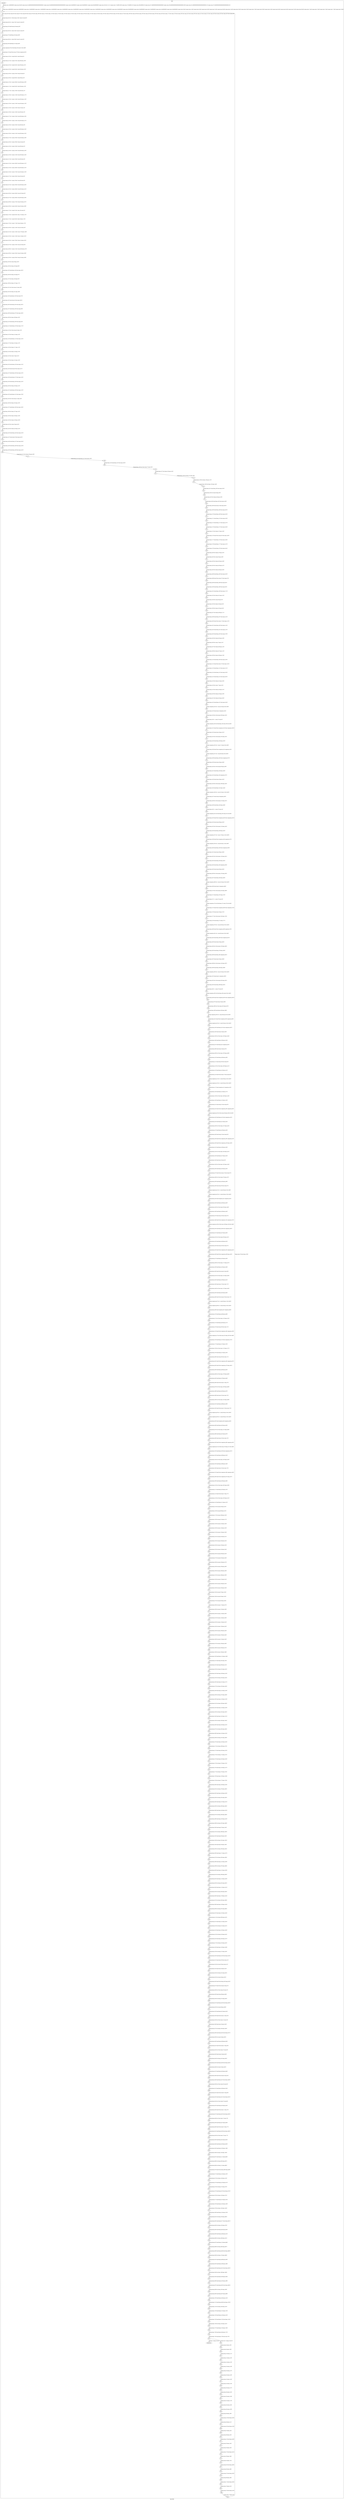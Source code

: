 digraph G {
label="Btor2XCFA";
subgraph cluster_0 {
label="main";
main_init[];
l1[];
l3[];
l4[];
l5[];
l6[];
l7[];
l8[];
l9[];
l10[];
l11[];
l12[];
l13[];
l14[];
l15[];
l16[];
l17[];
l18[];
l19[];
l20[];
l21[];
l22[];
l23[];
l24[];
l25[];
l26[];
l27[];
l28[];
l29[];
l30[];
l31[];
l32[];
l33[];
l34[];
l35[];
l36[];
l37[];
l38[];
l39[];
l40[];
l41[];
l42[];
l43[];
l44[];
l45[];
l46[];
l47[];
l48[];
l49[];
l50[];
l51[];
l52[];
l53[];
l54[];
l55[];
l56[];
l57[];
l58[];
l59[];
l60[];
l61[];
l62[];
l63[];
l64[];
l65[];
l66[];
l67[];
l68[];
l69[];
l70[];
l71[];
l72[];
l73[];
l74[];
l75[];
l76[];
l77[];
l78[];
l79[];
l80[];
l81[];
l82[];
l83[];
l84[];
l85[];
l86[];
l87[];
l88[];
l89[];
l90[];
l91[];
l92[];
l93[];
l94[];
l95[];
l96[];
l97[];
l98[];
l99[];
l100[];
l101[];
l102[];
l103[];
l104[];
l105[];
l106[];
l107[];
l108[];
l109[];
l110[];
l111[];
l112[];
l113[];
l114[];
l115[];
l116[];
l117[];
l118[];
l119[];
l120[];
l121[];
l122[];
l123[];
l124[];
l125[];
l126[];
l127[];
l128[];
l129[];
l130[];
l131[];
l132[];
l133[];
l134[];
l135[];
l136[];
l137[];
l138[];
l139[];
l140[];
l141[];
l142[];
l143[];
l144[];
l145[];
l146[];
l147[];
l148[];
l149[];
l150[];
l151[];
l152[];
l153[];
l154[];
l155[];
l156[];
l157[];
l158[];
l159[];
l160[];
l161[];
l162[];
l163[];
l164[];
l165[];
l166[];
l167[];
l168[];
l169[];
l170[];
l171[];
l172[];
l173[];
l174[];
l175[];
l176[];
l177[];
l178[];
l179[];
l180[];
l181[];
l182[];
l183[];
l184[];
l185[];
l186[];
l187[];
l188[];
l189[];
l190[];
l191[];
l192[];
l193[];
l194[];
l195[];
l196[];
l197[];
l198[];
l199[];
l200[];
l201[];
l202[];
l203[];
l204[];
l205[];
l206[];
l207[];
l208[];
l209[];
l210[];
l211[];
l212[];
l213[];
l214[];
l215[];
l216[];
l217[];
l218[];
l219[];
l220[];
l221[];
l222[];
l223[];
l224[];
l225[];
l226[];
l227[];
l228[];
l229[];
l230[];
l231[];
l232[];
l233[];
l234[];
l235[];
l236[];
l237[];
l238[];
l239[];
l240[];
l241[];
l242[];
l243[];
l244[];
l245[];
l246[];
l247[];
l248[];
l249[];
l250[];
l251[];
l252[];
l253[];
l254[];
l255[];
l256[];
l257[];
l258[];
l259[];
l260[];
l261[];
l262[];
l263[];
l264[];
l265[];
l266[];
l267[];
l268[];
l269[];
l270[];
l271[];
l272[];
l273[];
l274[];
l275[];
l276[];
l277[];
l278[];
l279[];
l280[];
l281[];
l282[];
l283[];
l284[];
l285[];
l286[];
l287[];
l288[];
l289[];
l290[];
l291[];
l292[];
l293[];
l294[];
l295[];
l296[];
l297[];
l298[];
l299[];
l300[];
l301[];
l302[];
l303[];
l304[];
l305[];
l306[];
l307[];
l308[];
l309[];
l310[];
l311[];
l312[];
l313[];
l314[];
l315[];
l316[];
l317[];
l318[];
l319[];
l320[];
l321[];
l322[];
l323[];
l324[];
l325[];
l326[];
l327[];
l328[];
l329[];
l330[];
l331[];
l332[];
l333[];
l334[];
l335[];
l336[];
l337[];
l338[];
l339[];
l340[];
l341[];
l342[];
l343[];
l344[];
l345[];
l346[];
l347[];
l348[];
l349[];
l350[];
l351[];
l352[];
l353[];
l354[];
l355[];
l356[];
l357[];
l358[];
l359[];
l360[];
l361[];
l362[];
l363[];
l364[];
l365[];
l366[];
l367[];
l368[];
l369[];
l370[];
l371[];
l372[];
l373[];
l374[];
l375[];
l376[];
l377[];
l378[];
l379[];
l380[];
l381[];
l382[];
l383[];
l384[];
l385[];
l386[];
l387[];
l388[];
l389[];
l390[];
l391[];
l392[];
l393[];
l394[];
l395[];
l396[];
l397[];
l398[];
l399[];
l400[];
l401[];
l402[];
l403[];
l404[];
l405[];
l406[];
l407[];
l408[];
l409[];
l410[];
l411[];
l412[];
l413[];
l414[];
l415[];
l416[];
l417[];
l418[];
l419[];
l420[];
l421[];
l422[];
l423[];
l424[];
l425[];
l426[];
l427[];
l428[];
l429[];
l430[];
l431[];
l432[];
l433[];
l434[];
l435[];
l436[];
l437[];
l438[];
l439[];
l440[];
l441[];
l442[];
l443[];
l444[];
l445[];
l446[];
l447[];
l448[];
l449[];
l450[];
l451[];
l452[];
l453[];
l454[];
l455[];
l456[];
l457[];
l458[];
l459[];
l460[];
l461[];
l462[];
l463[];
l464[];
l465[];
l466[];
l467[];
l468[];
l469[];
l470[];
l471[];
l472[];
l473[];
l474[];
l475[];
l476[];
l477[];
l478[];
l479[];
l480[];
l481[];
l482[];
l483[];
l484[];
l485[];
l486[];
l487[];
l488[];
l489[];
l490[];
l491[];
l492[];
l493[];
l494[];
l495[];
l496[];
l497[];
l498[];
l499[];
l500[];
l501[];
l502[];
l503[];
l504[];
l505[];
l506[];
l507[];
l508[];
l509[];
l510[];
l511[];
l512[];
l513[];
l514[];
l515[];
l516[];
l517[];
l518[];
l519[];
l520[];
l521[];
l522[];
l523[];
l524[];
l525[];
l526[];
l527[];
l528[];
l529[];
l530[];
l531[];
l532[];
l533[];
l534[];
l535[];
l536[];
l537[];
l538[];
l539[];
l540[];
l541[];
l542[];
l543[];
l544[];
l545[];
l546[];
l547[];
main_error[];
l548[];
l549[];
l550[];
l551[];
l552[];
l553[];
l554[];
l555[];
l556[];
l557[];
l558[];
l559[];
l560[];
l561[];
l562[];
l563[];
l564[];
l565[];
l566[];
l567[];
l568[];
l569[];
l570[];
l571[];
l572[];
l573[];
l574[];
l575[];
l576[];
l577[];
l578[];
l579[];
l580[];
l581[];
l582[];
l583[];
l584[];
main_init -> l1 [label="[(assign const_5 #b00000000),(assign const_38 #b0),(assign const_81 #b00000000000000000000000000000001),(assign const_82 #b00000000000000000000000000000000),(assign const_94 #b00000010),(assign const_96 #b00000001),(assign const_98 #b00000000),(assign const_165 #b11111111),(assign const_172 #b00011000),(assign const_179 #b00001110),(assign const_186 #b00000110),(assign const_327 #b000000000000000000000000),(assign const_329 #b00000000000000000000000000011000),(assign const_351 #b00000000000000000000000000001110),(assign const_373 #b00000000000000000000000000000110)] "];
l3 -> l4 [label="[(havoc input_93),(havoc input_95),(havoc input_97),(havoc input_99),(havoc input_105),(havoc input_108),(havoc input_113),(havoc input_114),(havoc input_115),(havoc input_116),(havoc input_122),(havoc input_125),(havoc input_130),(havoc input_131),(havoc input_132),(havoc input_133),(havoc input_139),(havoc input_142),(havoc input_147),(havoc input_148),(havoc input_149),(havoc input_150),(havoc input_156),(havoc input_159),(havoc input_164),(havoc input_171),(havoc input_178),(havoc input_185),(havoc input_192),(havoc input_200),(havoc input_213),(havoc input_221),(havoc input_234),(havoc input_242),(havoc input_255),(havoc input_263)] "];
l4 -> l5 [label="[(assign ternary_83 (ite (= (bvnot state_41) #b1) const_81 const_82))] "];
l5 -> l6 [label="[(assign ternary_84 (ite (= state_47 #b1) const_81 const_82))] "];
l6 -> l7 [label="[(assign binary_85 (bvadd ternary_83 ternary_84))] "];
l7 -> l8 [label="[(assign ternary_86 (ite (= state_53 #b1) const_81 const_82))] "];
l8 -> l9 [label="[(assign binary_87 (bvadd binary_85 ternary_86))] "];
l9 -> l10 [label="[(assign ternary_88 (ite (= state_59 #b1) const_81 const_82))] "];
l10 -> l11 [label="[(assign binary_89 (bvadd binary_87 ternary_88))] "];
l11 -> l12 [label="[(assign comparison_90 (ite (bvule binary_89 const_81) #b1 #b0))] "];
l12 -> l13 [label="[(assign binary_91 (bvand (bvnot state_79) (bvnot comparison_90)))] "];
l13 -> l14 [label="[(assign ternary_100 (ite (= input_99 #b1) const_98 state_6))] "];
l14 -> l15 [label="[(assign ternary_101 (ite (= input_97 #b1) const_98 ternary_100))] "];
l15 -> l16 [label="[(assign ternary_102 (ite (= input_95 #b1) const_96 ternary_101))] "];
l16 -> l17 [label="[(assign ternary_103 (ite (= input_93 #b1) const_94 ternary_102))] "];
l17 -> l18 [label="[(assign ternary_106 (ite (= input_105 #b1) state_30 state_8))] "];
l18 -> l19 [label="[(assign ternary_109 (ite (= input_99 #b1) const_98 state_10))] "];
l19 -> l20 [label="[(assign ternary_110 (ite (= input_108 #b1) const_98 ternary_109))] "];
l20 -> l21 [label="[(assign ternary_111 (ite (= input_95 #b1) const_96 ternary_110))] "];
l21 -> l22 [label="[(assign ternary_117 (ite (= input_116 #b1) const_98 state_12))] "];
l22 -> l23 [label="[(assign ternary_118 (ite (= input_115 #b1) const_98 ternary_117))] "];
l23 -> l24 [label="[(assign ternary_119 (ite (= input_114 #b1) const_96 ternary_118))] "];
l24 -> l25 [label="[(assign ternary_120 (ite (= input_113 #b1) const_94 ternary_119))] "];
l25 -> l26 [label="[(assign ternary_123 (ite (= input_122 #b1) state_32 state_14))] "];
l26 -> l27 [label="[(assign ternary_126 (ite (= input_116 #b1) const_98 state_16))] "];
l27 -> l28 [label="[(assign ternary_127 (ite (= input_125 #b1) const_98 ternary_126))] "];
l28 -> l29 [label="[(assign ternary_128 (ite (= input_114 #b1) const_96 ternary_127))] "];
l29 -> l30 [label="[(assign ternary_134 (ite (= input_133 #b1) const_98 state_18))] "];
l30 -> l31 [label="[(assign ternary_135 (ite (= input_132 #b1) const_98 ternary_134))] "];
l31 -> l32 [label="[(assign ternary_136 (ite (= input_131 #b1) const_96 ternary_135))] "];
l32 -> l33 [label="[(assign ternary_137 (ite (= input_130 #b1) const_94 ternary_136))] "];
l33 -> l34 [label="[(assign ternary_140 (ite (= input_139 #b1) state_34 state_20))] "];
l34 -> l35 [label="[(assign ternary_143 (ite (= input_133 #b1) const_98 state_22))] "];
l35 -> l36 [label="[(assign ternary_144 (ite (= input_142 #b1) const_98 ternary_143))] "];
l36 -> l37 [label="[(assign ternary_145 (ite (= input_131 #b1) const_96 ternary_144))] "];
l37 -> l38 [label="[(assign ternary_151 (ite (= input_150 #b1) const_98 state_24))] "];
l38 -> l39 [label="[(assign ternary_152 (ite (= input_149 #b1) const_98 ternary_151))] "];
l39 -> l40 [label="[(assign ternary_153 (ite (= input_148 #b1) const_96 ternary_152))] "];
l40 -> l41 [label="[(assign ternary_154 (ite (= input_147 #b1) const_94 ternary_153))] "];
l41 -> l42 [label="[(assign ternary_157 (ite (= input_156 #b1) state_36 state_26))] "];
l42 -> l43 [label="[(assign ternary_160 (ite (= input_150 #b1) const_98 state_28))] "];
l43 -> l44 [label="[(assign ternary_161 (ite (= input_159 #b1) const_98 ternary_160))] "];
l44 -> l45 [label="[(assign ternary_162 (ite (= input_148 #b1) const_96 ternary_161))] "];
l45 -> l46 [label="[(assign ternary_166 (ite (= input_149 #b1) const_165 state_30))] "];
l46 -> l47 [label="[(assign ternary_167 (ite (= input_148 #b1) const_98 ternary_166))] "];
l47 -> l48 [label="[(assign ternary_168 (ite (= input_147 #b1) state_26 ternary_167))] "];
l48 -> l49 [label="[(assign ternary_169 (ite (= input_164 #b1) state_26 ternary_168))] "];
l49 -> l50 [label="[(assign ternary_173 (ite (= input_97 #b1) const_165 state_32))] "];
l50 -> l51 [label="[(assign ternary_174 (ite (= input_95 #b1) const_172 ternary_173))] "];
l51 -> l52 [label="[(assign ternary_175 (ite (= input_93 #b1) state_8 ternary_174))] "];
l52 -> l53 [label="[(assign ternary_176 (ite (= input_171 #b1) state_8 ternary_175))] "];
l53 -> l54 [label="[(assign ternary_180 (ite (= input_115 #b1) const_165 state_34))] "];
l54 -> l55 [label="[(assign ternary_181 (ite (= input_114 #b1) const_179 ternary_180))] "];
l55 -> l56 [label="[(assign ternary_182 (ite (= input_113 #b1) state_14 ternary_181))] "];
l56 -> l57 [label="[(assign ternary_183 (ite (= input_178 #b1) state_14 ternary_182))] "];
l57 -> l58 [label="[(assign ternary_187 (ite (= input_132 #b1) const_165 state_36))] "];
l58 -> l59 [label="[(assign ternary_188 (ite (= input_131 #b1) const_186 ternary_187))] "];
l59 -> l60 [label="[(assign ternary_189 (ite (= input_130 #b1) state_20 ternary_188))] "];
l60 -> l61 [label="[(assign ternary_190 (ite (= input_185 #b1) state_20 ternary_189))] "];
l61 -> l62 [label="[(assign binary_193 (bvor state_39 input_192))] "];
l62 -> l63 [label="[(assign binary_194 (bvor binary_193 input_99))] "];
l63 -> l64 [label="[(assign binary_195 (bvand binary_194 (bvnot input_105)))] "];
l64 -> l65 [label="[(assign binary_196 (bvor binary_195 input_97))] "];
l65 -> l66 [label="[(assign binary_197 (bvor binary_196 input_93))] "];
l66 -> l67 [label="[(assign binary_198 (bvor binary_197 input_171))] "];
l67 -> l68 [label="[(assign binary_201 (bvor (bvnot state_41) input_200))] "];
l68 -> l69 [label="[(assign binary_202 (bvor binary_201 input_108))] "];
l69 -> l70 [label="[(assign binary_203 (bvand binary_202 (bvnot input_97)))] "];
l70 -> l71 [label="[(assign binary_205 (bvand state_43 (bvnot input_200)))] "];
l71 -> l72 [label="[(assign binary_206 (bvand binary_205 (bvnot input_192)))] "];
l72 -> l73 [label="[(assign binary_207 (bvand binary_206 (bvnot input_99)))] "];
l73 -> l74 [label="[(assign binary_208 (bvand binary_207 (bvnot input_108)))] "];
l74 -> l75 [label="[(assign binary_209 (bvor binary_208 input_105))] "];
l75 -> l76 [label="[(assign binary_210 (bvand binary_209 (bvnot input_93)))] "];
l76 -> l77 [label="[(assign binary_211 (bvand binary_210 (bvnot input_171)))] "];
l77 -> l78 [label="[(assign binary_214 (bvor (bvnot state_45) input_213))] "];
l78 -> l79 [label="[(assign binary_215 (bvor binary_214 input_116))] "];
l79 -> l80 [label="[(assign binary_216 (bvand binary_215 (bvnot input_122)))] "];
l80 -> l81 [label="[(assign binary_217 (bvor binary_216 input_115))] "];
l81 -> l82 [label="[(assign binary_218 (bvor binary_217 input_113))] "];
l82 -> l83 [label="[(assign binary_219 (bvor binary_218 input_178))] "];
l83 -> l84 [label="[(assign binary_222 (bvor state_47 input_221))] "];
l84 -> l85 [label="[(assign binary_223 (bvor binary_222 input_125))] "];
l85 -> l86 [label="[(assign binary_224 (bvand binary_223 (bvnot input_115)))] "];
l86 -> l87 [label="[(assign binary_226 (bvand state_49 (bvnot input_221)))] "];
l87 -> l88 [label="[(assign binary_227 (bvand binary_226 (bvnot input_213)))] "];
l88 -> l89 [label="[(assign binary_228 (bvand binary_227 (bvnot input_116)))] "];
l89 -> l90 [label="[(assign binary_229 (bvand binary_228 (bvnot input_125)))] "];
l90 -> l91 [label="[(assign binary_230 (bvor binary_229 input_122))] "];
l91 -> l92 [label="[(assign binary_231 (bvand binary_230 (bvnot input_113)))] "];
l92 -> l93 [label="[(assign binary_232 (bvand binary_231 (bvnot input_178)))] "];
l93 -> l94 [label="[(assign binary_235 (bvor (bvnot state_51) input_234))] "];
l94 -> l95 [label="[(assign binary_236 (bvor binary_235 input_133))] "];
l95 -> l96 [label="[(assign binary_237 (bvand binary_236 (bvnot input_139)))] "];
l96 -> l97 [label="[(assign binary_238 (bvor binary_237 input_132))] "];
l97 -> l98 [label="[(assign binary_239 (bvor binary_238 input_130))] "];
l98 -> l99 [label="[(assign binary_240 (bvor binary_239 input_185))] "];
l99 -> l100 [label="[(assign binary_243 (bvor state_53 input_242))] "];
l100 -> l101 [label="[(assign binary_244 (bvor binary_243 input_142))] "];
l101 -> l102 [label="[(assign binary_245 (bvand binary_244 (bvnot input_132)))] "];
l102 -> l103 [label="[(assign binary_247 (bvand state_55 (bvnot input_242)))] "];
l103 -> l104 [label="[(assign binary_248 (bvand binary_247 (bvnot input_234)))] "];
l104 -> l105 [label="[(assign binary_249 (bvand binary_248 (bvnot input_133)))] "];
l105 -> l106 [label="[(assign binary_250 (bvand binary_249 (bvnot input_142)))] "];
l106 -> l107 [label="[(assign binary_251 (bvor binary_250 input_139))] "];
l107 -> l108 [label="[(assign binary_252 (bvand binary_251 (bvnot input_130)))] "];
l108 -> l109 [label="[(assign binary_253 (bvand binary_252 (bvnot input_185)))] "];
l109 -> l110 [label="[(assign binary_256 (bvor (bvnot state_57) input_255))] "];
l110 -> l111 [label="[(assign binary_257 (bvor binary_256 input_150))] "];
l111 -> l112 [label="[(assign binary_258 (bvor binary_257 input_149))] "];
l112 -> l113 [label="[(assign binary_259 (bvor binary_258 input_147))] "];
l113 -> l114 [label="[(assign binary_260 (bvor binary_259 input_164))] "];
l114 -> l115 [label="[(assign binary_261 (bvand binary_260 (bvnot input_156)))] "];
l115 -> l116 [label="[(assign binary_264 (bvor state_59 input_263))] "];
l116 -> l117 [label="[(assign binary_265 (bvor binary_264 input_159))] "];
l117 -> l118 [label="[(assign binary_266 (bvand binary_265 (bvnot input_149)))] "];
l118 -> l119 [label="[(assign binary_268 (bvand state_61 (bvnot input_263)))] "];
l119 -> l120 [label="[(assign binary_269 (bvand binary_268 (bvnot input_255)))] "];
l120 -> l121 [label="[(assign binary_270 (bvand binary_269 (bvnot input_150)))] "];
l121 -> l122 [label="[(assign binary_271 (bvand binary_270 (bvnot input_159)))] "];
l122 -> l123 [label="[(assign binary_272 (bvand binary_271 (bvnot input_147)))] "];
l123 -> l124 [label="[(assign binary_273 (bvand binary_272 (bvnot input_164)))] "];
l124 -> l125 [label="[(assign binary_274 (bvor binary_273 input_156))] "];
l125 -> l126 [label="[(assign binary_276 (bvand (bvnot state_63) (bvnot input_149)))] "];
l126 -> l127 [label="[(assign binary_277 (bvand binary_276 (bvnot input_148)))] "];
l127 -> l128 [label="[(assign binary_278 (bvand binary_277 (bvnot input_147)))] "];
l128 -> l129 [label="[(assign binary_279 (bvand binary_278 (bvnot input_164)))] "];
l129 -> l130 [label="[(assign binary_280 (bvor binary_279 input_105))] "];
l130 -> l131 [label="[(assign binary_282 (bvor state_65 input_149))] "];
l131 -> l132 [label="[(assign binary_283 (bvor binary_282 input_148))] "];
l132 -> l133 [label="[(assign binary_284 (bvor binary_283 input_147))] "];
l133 -> l134 [label="[(assign binary_285 (bvor binary_284 input_164))] "];
l134 -> l135 [label="[(assign binary_286 (bvand binary_285 (bvnot input_105)))] "];
l135 -> l136 [label="[(assign binary_288 (bvand (bvnot state_67) (bvnot input_97)))] "];
l136 -> l137 [label="[(assign binary_289 (bvand binary_288 (bvnot input_95)))] "];
l137 -> l138 [label="[(assign binary_290 (bvand binary_289 (bvnot input_93)))] "];
l138 -> l139 [label="[(assign binary_291 (bvand binary_290 (bvnot input_171)))] "];
l139 -> l140 [label="[(assign binary_292 (bvor binary_291 input_122))] "];
l140 -> l141 [label="[(assign binary_294 (bvor state_69 input_97))] "];
l141 -> l142 [label="[(assign binary_295 (bvor binary_294 input_95))] "];
l142 -> l143 [label="[(assign binary_296 (bvor binary_295 input_93))] "];
l143 -> l144 [label="[(assign binary_297 (bvor binary_296 input_171))] "];
l144 -> l145 [label="[(assign binary_298 (bvand binary_297 (bvnot input_122)))] "];
l145 -> l146 [label="[(assign binary_300 (bvand (bvnot state_71) (bvnot input_115)))] "];
l146 -> l147 [label="[(assign binary_301 (bvand binary_300 (bvnot input_114)))] "];
l147 -> l148 [label="[(assign binary_302 (bvand binary_301 (bvnot input_113)))] "];
l148 -> l149 [label="[(assign binary_303 (bvand binary_302 (bvnot input_178)))] "];
l149 -> l150 [label="[(assign binary_304 (bvor binary_303 input_139))] "];
l150 -> l151 [label="[(assign binary_306 (bvor state_73 input_115))] "];
l151 -> l152 [label="[(assign binary_307 (bvor binary_306 input_114))] "];
l152 -> l153 [label="[(assign binary_308 (bvor binary_307 input_113))] "];
l153 -> l154 [label="[(assign binary_309 (bvor binary_308 input_178))] "];
l154 -> l155 [label="[(assign binary_310 (bvand binary_309 (bvnot input_139)))] "];
l155 -> l156 [label="[(assign binary_312 (bvand (bvnot state_75) (bvnot input_132)))] "];
l156 -> l157 [label="[(assign binary_313 (bvand binary_312 (bvnot input_131)))] "];
l157 -> l158 [label="[(assign binary_314 (bvand binary_313 (bvnot input_130)))] "];
l158 -> l159 [label="[(assign binary_315 (bvand binary_314 (bvnot input_185)))] "];
l159 -> l160 [label="[(assign binary_316 (bvor binary_315 input_156))] "];
l160 -> l161 [label="[(assign binary_318 (bvor state_77 input_132))] "];
l161 -> l162 [label="[(assign binary_319 (bvor binary_318 input_131))] "];
l162 -> l163 [label="[(assign binary_320 (bvor binary_319 input_130))] "];
l163 -> l164 [label="[(assign binary_321 (bvor binary_320 input_185))] "];
l164 -> l165 [label="[(assign binary_322 (bvand binary_321 (bvnot input_156)))] "];
l165 -> l166 [label="[(assign comparison_324 (ite (= const_165 state_8) #b1 #b0))] "];
l166 -> l167 [label="[(assign binary_325 (bvand state_43 comparison_324))] "];
l167 -> l168 [label="[(assign binary_326 (bvor (bvnot input_200) binary_325))] "];
l168 -> l169 [label="[(assign binary_328 (++ const_327 state_8))] "];
l169 -> l170 [label="[(assign comparison_330 (ite (bvule binary_328 const_329) #b1 #b0))] "];
l170 -> l171 [label="[(assign binary_331 (bvand (bvnot comparison_324) (bvnot comparison_330)))] "];
l171 -> l172 [label="[(assign binary_332 (bvand state_43 binary_331))] "];
l172 -> l173 [label="[(assign binary_333 (bvor (bvnot input_192) binary_332))] "];
l173 -> l174 [label="[(assign binary_334 (bvand binary_326 binary_333))] "];
l174 -> l175 [label="[(assign comparison_335 (ite (= const_172 state_8) #b1 #b0))] "];
l175 -> l176 [label="[(assign binary_336 (bvand (bvnot comparison_324) comparison_335))] "];
l176 -> l177 [label="[(assign comparison_337 (ite (= const_96 state_6) #b1 #b0))] "];
l177 -> l178 [label="[(assign binary_338 (bvand binary_336 (bvnot comparison_337)))] "];
l178 -> l179 [label="[(assign binary_339 (bvand state_43 binary_338))] "];
l179 -> l180 [label="[(assign binary_340 (bvor (bvnot input_99) binary_339))] "];
l180 -> l181 [label="[(assign binary_341 (bvand binary_334 binary_340))] "];
l181 -> l182 [label="[(assign binary_342 (bvand binary_336 comparison_337))] "];
l182 -> l183 [label="[(assign binary_343 (bvand state_43 binary_342))] "];
l183 -> l184 [label="[(assign binary_344 (bvor (bvnot input_108) binary_343))] "];
l184 -> l185 [label="[(assign binary_345 (bvand binary_341 binary_344))] "];
l185 -> l186 [label="[(assign comparison_346 (ite (= const_165 state_14) #b1 #b0))] "];
l186 -> l187 [label="[(assign binary_347 (bvand state_49 comparison_346))] "];
l187 -> l188 [label="[(assign binary_348 (bvor (bvnot input_221) binary_347))] "];
l188 -> l189 [label="[(assign binary_349 (bvand binary_345 binary_348))] "];
l189 -> l190 [label="[(assign binary_350 (++ const_327 state_14))] "];
l190 -> l191 [label="[(assign comparison_352 (ite (bvule binary_350 const_351) #b1 #b0))] "];
l191 -> l192 [label="[(assign binary_353 (bvand (bvnot comparison_346) (bvnot comparison_352)))] "];
l192 -> l193 [label="[(assign binary_354 (bvand state_49 binary_353))] "];
l193 -> l194 [label="[(assign binary_355 (bvor (bvnot input_213) binary_354))] "];
l194 -> l195 [label="[(assign binary_356 (bvand binary_349 binary_355))] "];
l195 -> l196 [label="[(assign comparison_357 (ite (= const_179 state_14) #b1 #b0))] "];
l196 -> l197 [label="[(assign binary_358 (bvand (bvnot comparison_346) comparison_357))] "];
l197 -> l198 [label="[(assign comparison_359 (ite (= const_96 state_12) #b1 #b0))] "];
l198 -> l199 [label="[(assign binary_360 (bvand binary_358 (bvnot comparison_359)))] "];
l199 -> l200 [label="[(assign binary_361 (bvand state_49 binary_360))] "];
l200 -> l201 [label="[(assign binary_362 (bvor (bvnot input_116) binary_361))] "];
l201 -> l202 [label="[(assign binary_363 (bvand binary_356 binary_362))] "];
l202 -> l203 [label="[(assign binary_364 (bvand binary_358 comparison_359))] "];
l203 -> l204 [label="[(assign binary_365 (bvand state_49 binary_364))] "];
l204 -> l205 [label="[(assign binary_366 (bvor (bvnot input_125) binary_365))] "];
l205 -> l206 [label="[(assign binary_367 (bvand binary_363 binary_366))] "];
l206 -> l207 [label="[(assign comparison_368 (ite (= const_165 state_20) #b1 #b0))] "];
l207 -> l208 [label="[(assign binary_369 (bvand state_55 comparison_368))] "];
l208 -> l209 [label="[(assign binary_370 (bvor (bvnot input_242) binary_369))] "];
l209 -> l210 [label="[(assign binary_371 (bvand binary_367 binary_370))] "];
l210 -> l211 [label="[(assign binary_372 (++ const_327 state_20))] "];
l211 -> l212 [label="[(assign comparison_374 (ite (bvule binary_372 const_373) #b1 #b0))] "];
l212 -> l213 [label="[(assign binary_375 (bvand (bvnot comparison_368) (bvnot comparison_374)))] "];
l213 -> l214 [label="[(assign binary_376 (bvand state_55 binary_375))] "];
l214 -> l215 [label="[(assign binary_377 (bvor (bvnot input_234) binary_376))] "];
l215 -> l216 [label="[(assign binary_378 (bvand binary_371 binary_377))] "];
l216 -> l217 [label="[(assign comparison_379 (ite (= const_186 state_20) #b1 #b0))] "];
l217 -> l218 [label="[(assign binary_380 (bvand (bvnot comparison_368) comparison_379))] "];
l218 -> l219 [label="[(assign comparison_381 (ite (= const_96 state_18) #b1 #b0))] "];
l219 -> l220 [label="[(assign binary_382 (bvand binary_380 (bvnot comparison_381)))] "];
l220 -> l221 [label="[(assign binary_383 (bvand state_55 binary_382))] "];
l221 -> l222 [label="[(assign binary_384 (bvor (bvnot input_133) binary_383))] "];
l222 -> l223 [label="[(assign binary_385 (bvand binary_378 binary_384))] "];
l223 -> l224 [label="[(assign binary_386 (bvand binary_380 comparison_381))] "];
l224 -> l225 [label="[(assign binary_387 (bvand state_55 binary_386))] "];
l225 -> l226 [label="[(assign binary_388 (bvor (bvnot input_142) binary_387))] "];
l226 -> l227 [label="[(assign binary_389 (bvand binary_385 binary_388))] "];
l227 -> l228 [label="[(assign comparison_390 (ite (= const_165 state_26) #b1 #b0))] "];
l228 -> l229 [label="[(assign binary_391 (bvand state_61 comparison_390))] "];
l229 -> l230 [label="[(assign binary_392 (bvor (bvnot input_263) binary_391))] "];
l230 -> l231 [label="[(assign binary_393 (bvand binary_389 binary_392))] "];
l231 -> l232 [label="[(assign binary_394 (++ const_327 state_26))] "];
l232 -> l233 [label="[(assign comparison_395 (ite (bvule binary_394 const_82) #b1 #b0))] "];
l233 -> l234 [label="[(assign binary_396 (bvand (bvnot comparison_390) (bvnot comparison_395)))] "];
l234 -> l235 [label="[(assign binary_397 (bvand state_61 binary_396))] "];
l235 -> l236 [label="[(assign binary_398 (bvor (bvnot input_255) binary_397))] "];
l236 -> l237 [label="[(assign binary_399 (bvand binary_393 binary_398))] "];
l237 -> l238 [label="[(assign comparison_400 (ite (= const_98 state_26) #b1 #b0))] "];
l238 -> l239 [label="[(assign binary_401 (bvand (bvnot comparison_390) comparison_400))] "];
l239 -> l240 [label="[(assign comparison_402 (ite (= const_96 state_24) #b1 #b0))] "];
l240 -> l241 [label="[(assign binary_403 (bvand binary_401 (bvnot comparison_402)))] "];
l241 -> l242 [label="[(assign binary_404 (bvand state_61 binary_403))] "];
l242 -> l243 [label="[(assign binary_405 (bvor (bvnot input_150) binary_404))] "];
l243 -> l244 [label="[(assign binary_406 (bvand binary_399 binary_405))] "];
l244 -> l245 [label="[(assign binary_407 (bvand binary_401 comparison_402))] "];
l245 -> l246 [label="[(assign binary_408 (bvand state_61 binary_407))] "];
l246 -> l247 [label="[(assign binary_409 (bvor (bvnot input_159) binary_408))] "];
l247 -> l248 [label="[(assign binary_410 (bvand binary_406 binary_409))] "];
l248 -> l249 [label="[(assign binary_411 (bvand state_59 (bvnot state_63)))] "];
l249 -> l250 [label="[(assign binary_412 (bvor (bvnot input_149) binary_411))] "];
l250 -> l251 [label="[(assign binary_413 (bvand binary_410 binary_412))] "];
l251 -> l252 [label="[(assign binary_414 (bvand (bvnot state_57) (bvnot state_63)))] "];
l252 -> l253 [label="[(assign comparison_415 (ite (= const_98 state_24) #b1 #b0))] "];
l253 -> l254 [label="[(assign comparison_416 (ite (= const_98 state_28) #b1 #b0))] "];
l254 -> l255 [label="[(assign binary_417 (bvand comparison_415 comparison_416))] "];
l255 -> l256 [label="[(assign binary_418 (bvand binary_414 binary_417))] "];
l256 -> l257 [label="[(assign binary_419 (bvor (bvnot input_148) binary_418))] "];
l257 -> l258 [label="[(assign binary_420 (bvand binary_413 binary_419))] "];
l258 -> l259 [label="[(assign binary_421 (bvand state_61 (bvnot state_63)))] "];
l259 -> l260 [label="[(assign binary_422 (bvand (bvnot comparison_390) comparison_402))] "];
l260 -> l261 [label="[(assign comparison_423 (ite (bvule const_82 binary_394) #b1 #b0))] "];
l261 -> l262 [label="[(assign binary_424 (bvand binary_422 (bvnot comparison_423)))] "];
l262 -> l263 [label="[(assign binary_425 (bvand binary_421 binary_424))] "];
l263 -> l264 [label="[(assign binary_426 (bvor (bvnot input_147) binary_425))] "];
l264 -> l265 [label="[(assign binary_427 (bvand binary_420 binary_426))] "];
l265 -> l266 [label="[(assign binary_428 (bvand state_61 (bvnot state_63)))] "];
l266 -> l267 [label="[(assign binary_429 (bvand (bvnot comparison_390) comparison_415))] "];
l267 -> l268 [label="[(assign binary_430 (bvand (bvnot comparison_423) binary_429))] "];
l268 -> l269 [label="[(assign binary_431 (bvand binary_428 binary_430))] "];
l269 -> l270 [label="[(assign binary_432 (bvor (bvnot input_164) binary_431))] "];
l270 -> l271 [label="[(assign binary_433 (bvand binary_427 binary_432))] "];
l271 -> l272 [label="[(assign binary_434 (bvand state_39 state_65))] "];
l272 -> l273 [label="[(assign binary_435 (bvor (bvnot input_105) binary_434))] "];
l273 -> l274 [label="[(assign binary_436 (bvand binary_433 binary_435))] "];
l274 -> l275 [label="[(assign binary_437 (bvand (bvnot state_41) (bvnot state_67)))] "];
l275 -> l276 [label="[(assign binary_438 (bvor (bvnot input_97) binary_437))] "];
l276 -> l277 [label="[(assign binary_439 (bvand binary_436 binary_438))] "];
l277 -> l278 [label="[(assign binary_440 (bvand state_39 (bvnot state_67)))] "];
l278 -> l279 [label="[(assign comparison_441 (ite (= const_98 state_6) #b1 #b0))] "];
l279 -> l280 [label="[(assign comparison_442 (ite (= const_98 state_10) #b1 #b0))] "];
l280 -> l281 [label="[(assign binary_443 (bvand comparison_441 comparison_442))] "];
l281 -> l282 [label="[(assign binary_444 (bvand binary_440 binary_443))] "];
l282 -> l283 [label="[(assign binary_445 (bvor (bvnot input_95) binary_444))] "];
l283 -> l284 [label="[(assign binary_446 (bvand binary_439 binary_445))] "];
l284 -> l285 [label="[(assign binary_447 (bvand state_43 (bvnot state_67)))] "];
l285 -> l286 [label="[(assign binary_448 (bvand (bvnot comparison_324) comparison_337))] "];
l286 -> l287 [label="[(assign comparison_449 (ite (bvule const_329 binary_328) #b1 #b0))] "];
l287 -> l288 [label="[(assign binary_450 (bvand binary_448 (bvnot comparison_449)))] "];
l288 -> l289 [label="[(assign binary_451 (bvand binary_447 binary_450))] "];
l289 -> l290 [label="[(assign binary_452 (bvor (bvnot input_93) binary_451))] "];
l290 -> l291 [label="[(assign binary_453 (bvand binary_446 binary_452))] "];
l291 -> l292 [label="[(assign binary_454 (bvand state_43 (bvnot state_67)))] "];
l292 -> l293 [label="[(assign binary_455 (bvand (bvnot comparison_324) comparison_441))] "];
l293 -> l294 [label="[(assign binary_456 (bvand (bvnot comparison_449) binary_455))] "];
l294 -> l295 [label="[(assign binary_457 (bvand binary_454 binary_456))] "];
l295 -> l296 [label="[(assign binary_458 (bvor (bvnot input_171) binary_457))] "];
l296 -> l297 [label="[(assign binary_459 (bvand binary_453 binary_458))] "];
l297 -> l298 [label="[(assign binary_460 (bvand (bvnot state_45) state_69))] "];
l298 -> l299 [label="[(assign binary_461 (bvor (bvnot input_122) binary_460))] "];
l299 -> l300 [label="[(assign binary_462 (bvand binary_459 binary_461))] "];
l300 -> l301 [label="[(assign binary_463 (bvand state_47 (bvnot state_71)))] "];
l301 -> l302 [label="[(assign binary_464 (bvor (bvnot input_115) binary_463))] "];
l302 -> l303 [label="[(assign binary_465 (bvand binary_462 binary_464))] "];
l303 -> l304 [label="[(assign binary_466 (bvand (bvnot state_45) (bvnot state_71)))] "];
l304 -> l305 [label="[(assign comparison_467 (ite (= const_98 state_12) #b1 #b0))] "];
l305 -> l306 [label="[(assign comparison_468 (ite (= const_98 state_16) #b1 #b0))] "];
l306 -> l307 [label="[(assign binary_469 (bvand comparison_467 comparison_468))] "];
l307 -> l308 [label="[(assign binary_470 (bvand binary_466 binary_469))] "];
l308 -> l309 [label="[(assign binary_471 (bvor (bvnot input_114) binary_470))] "];
l309 -> l310 [label="[(assign binary_472 (bvand binary_465 binary_471))] "];
l310 -> l311 [label="[(assign binary_473 (bvand state_49 (bvnot state_71)))] "];
l311 -> l312 [label="[(assign binary_474 (bvand (bvnot comparison_346) comparison_359))] "];
l312 -> l313 [label="[(assign comparison_475 (ite (bvule const_351 binary_350) #b1 #b0))] "];
l313 -> l314 [label="[(assign binary_476 (bvand binary_474 (bvnot comparison_475)))] "];
l314 -> l315 [label="[(assign binary_477 (bvand binary_473 binary_476))] "];
l315 -> l316 [label="[(assign binary_478 (bvor (bvnot input_113) binary_477))] "];
l316 -> l317 [label="[(assign binary_479 (bvand binary_472 binary_478))] "];
l317 -> l318 [label="[(assign binary_480 (bvand state_49 (bvnot state_71)))] "];
l318 -> l319 [label="[(assign binary_481 (bvand (bvnot comparison_346) comparison_467))] "];
l319 -> l320 [label="[(assign binary_482 (bvand (bvnot comparison_475) binary_481))] "];
l320 -> l321 [label="[(assign binary_483 (bvand binary_480 binary_482))] "];
l321 -> l322 [label="[(assign binary_484 (bvor (bvnot input_178) binary_483))] "];
l322 -> l323 [label="[(assign binary_485 (bvand binary_479 binary_484))] "];
l323 -> l324 [label="[(assign binary_486 (bvand (bvnot state_51) state_73))] "];
l324 -> l325 [label="[(assign binary_487 (bvor (bvnot input_139) binary_486))] "];
l325 -> l326 [label="[(assign binary_488 (bvand binary_485 binary_487))] "];
l326 -> l327 [label="[(assign binary_489 (bvand state_53 (bvnot state_75)))] "];
l327 -> l328 [label="[(assign binary_490 (bvor (bvnot input_132) binary_489))] "];
l328 -> l329 [label="[(assign binary_491 (bvand binary_488 binary_490))] "];
l329 -> l330 [label="[(assign binary_492 (bvand (bvnot state_51) (bvnot state_75)))] "];
l330 -> l331 [label="[(assign comparison_493 (ite (= const_98 state_18) #b1 #b0))] "];
l331 -> l332 [label="[(assign comparison_494 (ite (= const_98 state_22) #b1 #b0))] "];
l332 -> l333 [label="[(assign binary_495 (bvand comparison_493 comparison_494))] "];
l333 -> l334 [label="[(assign binary_496 (bvand binary_492 binary_495))] "];
l334 -> l335 [label="[(assign binary_497 (bvor (bvnot input_131) binary_496))] "];
l335 -> l336 [label="[(assign binary_498 (bvand binary_491 binary_497))] "];
l336 -> l337 [label="[(assign binary_499 (bvand state_55 (bvnot state_75)))] "];
l337 -> l338 [label="[(assign binary_500 (bvand (bvnot comparison_368) comparison_381))] "];
l338 -> l339 [label="[(assign comparison_501 (ite (bvule const_373 binary_372) #b1 #b0))] "];
l339 -> l340 [label="[(assign binary_502 (bvand binary_500 (bvnot comparison_501)))] "];
l340 -> l341 [label="[(assign binary_503 (bvand binary_499 binary_502))] "];
l341 -> l342 [label="[(assign binary_504 (bvor (bvnot input_130) binary_503))] "];
l342 -> l343 [label="[(assign binary_505 (bvand binary_498 binary_504))] "];
l343 -> l344 [label="[(assign binary_506 (bvand state_55 (bvnot state_75)))] "];
l344 -> l345 [label="[(assign binary_507 (bvand (bvnot comparison_368) comparison_493))] "];
l345 -> l346 [label="[(assign binary_508 (bvand (bvnot comparison_501) binary_507))] "];
l346 -> l347 [label="[(assign binary_509 (bvand binary_506 binary_508))] "];
l347 -> l348 [label="[(assign binary_510 (bvor (bvnot input_185) binary_509))] "];
l348 -> l349 [label="[(assign binary_511 (bvand binary_505 binary_510))] "];
l349 -> l350 [label="[(assign binary_512 (bvand (bvnot state_57) state_77))] "];
l350 -> l351 [label="[(assign binary_513 (bvor (bvnot input_156) binary_512))] "];
l351 -> l352 [label="[(assign binary_514 (bvand binary_511 binary_513))] "];
l352 -> l353 [label="[(assign binary_515 (bvor input_200 input_192))] "];
l353 -> l354 [label="[(assign binary_516 (bvor input_99 binary_515))] "];
l354 -> l355 [label="[(assign binary_517 (bvor input_108 binary_516))] "];
l355 -> l356 [label="[(assign binary_518 (bvor input_221 binary_517))] "];
l356 -> l357 [label="[(assign binary_519 (bvor input_213 binary_518))] "];
l357 -> l358 [label="[(assign binary_520 (bvor input_116 binary_519))] "];
l358 -> l359 [label="[(assign binary_521 (bvor input_125 binary_520))] "];
l359 -> l360 [label="[(assign binary_522 (bvor input_242 binary_521))] "];
l360 -> l361 [label="[(assign binary_523 (bvor input_234 binary_522))] "];
l361 -> l362 [label="[(assign binary_524 (bvor input_133 binary_523))] "];
l362 -> l363 [label="[(assign binary_525 (bvor input_142 binary_524))] "];
l363 -> l364 [label="[(assign binary_526 (bvor input_263 binary_525))] "];
l364 -> l365 [label="[(assign binary_527 (bvor input_255 binary_526))] "];
l365 -> l366 [label="[(assign binary_528 (bvor input_150 binary_527))] "];
l366 -> l367 [label="[(assign binary_529 (bvor input_159 binary_528))] "];
l367 -> l368 [label="[(assign binary_530 (bvor input_149 binary_529))] "];
l368 -> l369 [label="[(assign binary_531 (bvor input_148 binary_530))] "];
l369 -> l370 [label="[(assign binary_532 (bvor input_147 binary_531))] "];
l370 -> l371 [label="[(assign binary_533 (bvor input_164 binary_532))] "];
l371 -> l372 [label="[(assign binary_534 (bvor input_105 binary_533))] "];
l372 -> l373 [label="[(assign binary_535 (bvor input_97 binary_534))] "];
l373 -> l374 [label="[(assign binary_536 (bvor input_95 binary_535))] "];
l374 -> l375 [label="[(assign binary_537 (bvor input_93 binary_536))] "];
l375 -> l376 [label="[(assign binary_538 (bvor input_171 binary_537))] "];
l376 -> l377 [label="[(assign binary_539 (bvor input_122 binary_538))] "];
l377 -> l378 [label="[(assign binary_540 (bvor input_115 binary_539))] "];
l378 -> l379 [label="[(assign binary_541 (bvor input_114 binary_540))] "];
l379 -> l380 [label="[(assign binary_542 (bvor input_113 binary_541))] "];
l380 -> l381 [label="[(assign binary_543 (bvor input_178 binary_542))] "];
l381 -> l382 [label="[(assign binary_544 (bvor input_139 binary_543))] "];
l382 -> l383 [label="[(assign binary_545 (bvor input_132 binary_544))] "];
l383 -> l384 [label="[(assign binary_546 (bvor input_131 binary_545))] "];
l384 -> l385 [label="[(assign binary_547 (bvor input_130 binary_546))] "];
l385 -> l386 [label="[(assign binary_548 (bvor input_185 binary_547))] "];
l386 -> l387 [label="[(assign binary_549 (bvor input_156 binary_548))] "];
l387 -> l388 [label="[(assign binary_550 (bvand binary_514 binary_549))] "];
l388 -> l389 [label="[(assign binary_551 (bvand input_200 input_192))] "];
l389 -> l390 [label="[(assign binary_552 (bvand input_99 binary_515))] "];
l390 -> l391 [label="[(assign binary_553 (bvor binary_551 binary_552))] "];
l391 -> l392 [label="[(assign binary_554 (bvand input_108 binary_516))] "];
l392 -> l393 [label="[(assign binary_555 (bvor binary_553 binary_554))] "];
l393 -> l394 [label="[(assign binary_556 (bvand input_221 binary_517))] "];
l394 -> l395 [label="[(assign binary_557 (bvor binary_555 binary_556))] "];
l395 -> l396 [label="[(assign binary_558 (bvand input_213 binary_518))] "];
l396 -> l397 [label="[(assign binary_559 (bvor binary_557 binary_558))] "];
l397 -> l398 [label="[(assign binary_560 (bvand input_116 binary_519))] "];
l398 -> l399 [label="[(assign binary_561 (bvor binary_559 binary_560))] "];
l399 -> l400 [label="[(assign binary_562 (bvand input_125 binary_520))] "];
l400 -> l401 [label="[(assign binary_563 (bvor binary_561 binary_562))] "];
l401 -> l402 [label="[(assign binary_564 (bvand input_242 binary_521))] "];
l402 -> l403 [label="[(assign binary_565 (bvor binary_563 binary_564))] "];
l403 -> l404 [label="[(assign binary_566 (bvand input_234 binary_522))] "];
l404 -> l405 [label="[(assign binary_567 (bvor binary_565 binary_566))] "];
l405 -> l406 [label="[(assign binary_568 (bvand input_133 binary_523))] "];
l406 -> l407 [label="[(assign binary_569 (bvor binary_567 binary_568))] "];
l407 -> l408 [label="[(assign binary_570 (bvand input_142 binary_524))] "];
l408 -> l409 [label="[(assign binary_571 (bvor binary_569 binary_570))] "];
l409 -> l410 [label="[(assign binary_572 (bvand input_263 binary_525))] "];
l410 -> l411 [label="[(assign binary_573 (bvor binary_571 binary_572))] "];
l411 -> l412 [label="[(assign binary_574 (bvand input_255 binary_526))] "];
l412 -> l413 [label="[(assign binary_575 (bvor binary_573 binary_574))] "];
l413 -> l414 [label="[(assign binary_576 (bvand input_150 binary_527))] "];
l414 -> l415 [label="[(assign binary_577 (bvor binary_575 binary_576))] "];
l415 -> l416 [label="[(assign binary_578 (bvand input_159 binary_528))] "];
l416 -> l417 [label="[(assign binary_579 (bvor binary_577 binary_578))] "];
l417 -> l418 [label="[(assign binary_580 (bvand input_149 binary_529))] "];
l418 -> l419 [label="[(assign binary_581 (bvor binary_579 binary_580))] "];
l419 -> l420 [label="[(assign binary_582 (bvand input_148 binary_530))] "];
l420 -> l421 [label="[(assign binary_583 (bvor binary_581 binary_582))] "];
l421 -> l422 [label="[(assign binary_584 (bvand input_147 binary_531))] "];
l422 -> l423 [label="[(assign binary_585 (bvor binary_583 binary_584))] "];
l423 -> l424 [label="[(assign binary_586 (bvand input_164 binary_532))] "];
l424 -> l425 [label="[(assign binary_587 (bvor binary_585 binary_586))] "];
l425 -> l426 [label="[(assign binary_588 (bvand input_105 binary_533))] "];
l426 -> l427 [label="[(assign binary_589 (bvor binary_587 binary_588))] "];
l427 -> l428 [label="[(assign binary_590 (bvand input_97 binary_534))] "];
l428 -> l429 [label="[(assign binary_591 (bvor binary_589 binary_590))] "];
l429 -> l430 [label="[(assign binary_592 (bvand input_95 binary_535))] "];
l430 -> l431 [label="[(assign binary_593 (bvor binary_591 binary_592))] "];
l431 -> l432 [label="[(assign binary_594 (bvand input_93 binary_536))] "];
l432 -> l433 [label="[(assign binary_595 (bvor binary_593 binary_594))] "];
l433 -> l434 [label="[(assign binary_596 (bvand input_171 binary_537))] "];
l434 -> l435 [label="[(assign binary_597 (bvor binary_595 binary_596))] "];
l435 -> l436 [label="[(assign binary_598 (bvand input_122 binary_538))] "];
l436 -> l437 [label="[(assign binary_599 (bvor binary_597 binary_598))] "];
l437 -> l438 [label="[(assign binary_600 (bvand input_115 binary_539))] "];
l438 -> l439 [label="[(assign binary_601 (bvor binary_599 binary_600))] "];
l439 -> l440 [label="[(assign binary_602 (bvand input_114 binary_540))] "];
l440 -> l441 [label="[(assign binary_603 (bvor binary_601 binary_602))] "];
l441 -> l442 [label="[(assign binary_604 (bvand input_113 binary_541))] "];
l442 -> l443 [label="[(assign binary_605 (bvor binary_603 binary_604))] "];
l443 -> l444 [label="[(assign binary_606 (bvand input_178 binary_542))] "];
l444 -> l445 [label="[(assign binary_607 (bvor binary_605 binary_606))] "];
l445 -> l446 [label="[(assign binary_608 (bvand input_139 binary_543))] "];
l446 -> l447 [label="[(assign binary_609 (bvor binary_607 binary_608))] "];
l447 -> l448 [label="[(assign binary_610 (bvand input_132 binary_544))] "];
l448 -> l449 [label="[(assign binary_611 (bvor binary_609 binary_610))] "];
l449 -> l450 [label="[(assign binary_612 (bvand input_131 binary_545))] "];
l450 -> l451 [label="[(assign binary_613 (bvor binary_611 binary_612))] "];
l451 -> l452 [label="[(assign binary_614 (bvand input_130 binary_546))] "];
l452 -> l453 [label="[(assign binary_615 (bvor binary_613 binary_614))] "];
l453 -> l454 [label="[(assign binary_616 (bvand input_185 binary_547))] "];
l454 -> l455 [label="[(assign binary_617 (bvor binary_615 binary_616))] "];
l455 -> l456 [label="[(assign binary_618 (bvand input_156 binary_548))] "];
l456 -> l457 [label="[(assign binary_619 (bvor binary_617 binary_618))] "];
l457 -> l458 [label="[(assign binary_620 (bvand binary_550 (bvnot binary_619)))] "];
l458 -> l459 [label="[(assign binary_621 (bvand state_39 (bvnot state_41)))] "];
l459 -> l460 [label="[(assign binary_622 (bvor state_39 (bvnot state_41)))] "];
l460 -> l461 [label="[(assign binary_623 (bvand state_43 binary_622))] "];
l461 -> l462 [label="[(assign binary_624 (bvor binary_621 binary_623))] "];
l462 -> l463 [label="[(assign binary_625 (bvor state_43 binary_622))] "];
l463 -> l464 [label="[(assign binary_626 (bvand (bvnot binary_624) binary_625))] "];
l464 -> l465 [label="[(assign binary_627 (bvand (bvnot state_45) state_47))] "];
l465 -> l466 [label="[(assign binary_628 (bvor (bvnot state_45) state_47))] "];
l466 -> l467 [label="[(assign binary_629 (bvand state_49 binary_628))] "];
l467 -> l468 [label="[(assign binary_630 (bvor binary_627 binary_629))] "];
l468 -> l469 [label="[(assign binary_631 (bvand binary_626 (bvnot binary_630)))] "];
l469 -> l470 [label="[(assign binary_632 (bvor state_49 binary_628))] "];
l470 -> l471 [label="[(assign binary_633 (bvand binary_631 binary_632))] "];
l471 -> l472 [label="[(assign binary_634 (bvand (bvnot state_51) state_53))] "];
l472 -> l473 [label="[(assign binary_635 (bvor (bvnot state_51) state_53))] "];
l473 -> l474 [label="[(assign binary_636 (bvand state_55 binary_635))] "];
l474 -> l475 [label="[(assign binary_637 (bvor binary_634 binary_636))] "];
l475 -> l476 [label="[(assign binary_638 (bvand binary_633 (bvnot binary_637)))] "];
l476 -> l477 [label="[(assign binary_639 (bvor state_55 binary_635))] "];
l477 -> l478 [label="[(assign binary_640 (bvand binary_638 binary_639))] "];
l478 -> l479 [label="[(assign binary_641 (bvand (bvnot state_57) state_59))] "];
l479 -> l480 [label="[(assign binary_642 (bvor (bvnot state_57) state_59))] "];
l480 -> l481 [label="[(assign binary_643 (bvand state_61 binary_642))] "];
l481 -> l482 [label="[(assign binary_644 (bvor binary_641 binary_643))] "];
l482 -> l483 [label="[(assign binary_645 (bvand binary_640 (bvnot binary_644)))] "];
l483 -> l484 [label="[(assign binary_646 (bvor state_61 binary_642))] "];
l484 -> l485 [label="[(assign binary_647 (bvand binary_645 binary_646))] "];
l485 -> l486 [label="[(assign binary_648 (bvand (bvnot state_63) state_65))] "];
l486 -> l487 [label="[(assign binary_649 (bvand binary_647 (bvnot binary_648)))] "];
l487 -> l488 [label="[(assign binary_650 (bvor (bvnot state_63) state_65))] "];
l488 -> l489 [label="[(assign binary_651 (bvand binary_649 binary_650))] "];
l489 -> l490 [label="[(assign binary_652 (bvand (bvnot state_67) state_69))] "];
l490 -> l491 [label="[(assign binary_653 (bvand binary_651 (bvnot binary_652)))] "];
l491 -> l492 [label="[(assign binary_654 (bvor (bvnot state_67) state_69))] "];
l492 -> l493 [label="[(assign binary_655 (bvand binary_653 binary_654))] "];
l493 -> l494 [label="[(assign binary_656 (bvand (bvnot state_71) state_73))] "];
l494 -> l495 [label="[(assign binary_657 (bvand binary_655 (bvnot binary_656)))] "];
l495 -> l496 [label="[(assign binary_658 (bvor (bvnot state_71) state_73))] "];
l496 -> l497 [label="[(assign binary_659 (bvand binary_657 binary_658))] "];
l497 -> l498 [label="[(assign binary_660 (bvand (bvnot state_75) state_77))] "];
l498 -> l499 [label="[(assign binary_661 (bvand binary_659 (bvnot binary_660)))] "];
l499 -> l500 [label="[(assign binary_662 (bvor (bvnot state_75) state_77))] "];
l500 -> l501 [label="[(assign binary_663 (bvand binary_661 binary_662))] "];
l501 -> l502 [label="[(assign binary_664 (bvand binary_620 binary_663))] "];
l502 -> l503 [label="[(assign binary_665 (bvand binary_203 binary_198))] "];
l503 -> l504 [label="[(assign binary_666 (bvor binary_203 binary_198))] "];
l504 -> l505 [label="[(assign binary_667 (bvand binary_211 binary_666))] "];
l505 -> l506 [label="[(assign binary_668 (bvor binary_665 binary_667))] "];
l506 -> l507 [label="[(assign binary_669 (bvor binary_211 binary_666))] "];
l507 -> l508 [label="[(assign binary_670 (bvand (bvnot binary_668) binary_669))] "];
l508 -> l509 [label="[(assign binary_671 (bvand binary_224 binary_219))] "];
l509 -> l510 [label="[(assign binary_672 (bvor binary_224 binary_219))] "];
l510 -> l511 [label="[(assign binary_673 (bvand binary_232 binary_672))] "];
l511 -> l512 [label="[(assign binary_674 (bvor binary_671 binary_673))] "];
l512 -> l513 [label="[(assign binary_675 (bvand binary_670 (bvnot binary_674)))] "];
l513 -> l514 [label="[(assign binary_676 (bvor binary_232 binary_672))] "];
l514 -> l515 [label="[(assign binary_677 (bvand binary_675 binary_676))] "];
l515 -> l516 [label="[(assign binary_678 (bvand binary_245 binary_240))] "];
l516 -> l517 [label="[(assign binary_679 (bvor binary_245 binary_240))] "];
l517 -> l518 [label="[(assign binary_680 (bvand binary_253 binary_679))] "];
l518 -> l519 [label="[(assign binary_681 (bvor binary_678 binary_680))] "];
l519 -> l520 [label="[(assign binary_682 (bvand binary_677 (bvnot binary_681)))] "];
l520 -> l521 [label="[(assign binary_683 (bvor binary_253 binary_679))] "];
l521 -> l522 [label="[(assign binary_684 (bvand binary_682 binary_683))] "];
l522 -> l523 [label="[(assign binary_685 (bvand binary_266 binary_261))] "];
l523 -> l524 [label="[(assign binary_686 (bvor binary_266 binary_261))] "];
l524 -> l525 [label="[(assign binary_687 (bvand binary_274 binary_686))] "];
l525 -> l526 [label="[(assign binary_688 (bvor binary_685 binary_687))] "];
l526 -> l527 [label="[(assign binary_689 (bvand binary_684 (bvnot binary_688)))] "];
l527 -> l528 [label="[(assign binary_690 (bvor binary_274 binary_686))] "];
l528 -> l529 [label="[(assign binary_691 (bvand binary_689 binary_690))] "];
l529 -> l530 [label="[(assign binary_692 (bvand binary_280 binary_286))] "];
l530 -> l531 [label="[(assign binary_693 (bvand binary_691 (bvnot binary_692)))] "];
l531 -> l532 [label="[(assign binary_694 (bvor binary_280 binary_286))] "];
l532 -> l533 [label="[(assign binary_695 (bvand binary_693 binary_694))] "];
l533 -> l534 [label="[(assign binary_696 (bvand binary_292 binary_298))] "];
l534 -> l535 [label="[(assign binary_697 (bvand binary_695 (bvnot binary_696)))] "];
l535 -> l536 [label="[(assign binary_698 (bvor binary_292 binary_298))] "];
l536 -> l537 [label="[(assign binary_699 (bvand binary_697 binary_698))] "];
l537 -> l538 [label="[(assign binary_700 (bvand binary_304 binary_310))] "];
l538 -> l539 [label="[(assign binary_701 (bvand binary_699 (bvnot binary_700)))] "];
l539 -> l540 [label="[(assign binary_702 (bvor binary_304 binary_310))] "];
l540 -> l541 [label="[(assign binary_703 (bvand binary_701 binary_702))] "];
l541 -> l542 [label="[(assign binary_704 (bvand binary_316 binary_322))] "];
l542 -> l543 [label="[(assign binary_705 (bvand binary_703 (bvnot binary_704)))] "];
l543 -> l544 [label="[(assign binary_706 (bvor binary_316 binary_322))] "];
l544 -> l545 [label="[(assign binary_707 (bvand binary_705 binary_706))] "];
l545 -> l546 [label="[(assign binary_708 (bvand binary_664 binary_707))] "];
l546 -> l547 [label="[(assign binary_709 (bvand binary_708 (bvnot state_79)))] "];
l547 -> main_error [label="[(assume (= binary_91 #b1))] "];
l547 -> l548 [label="[(assume (not (= binary_91 #b1)))] "];
l548 -> l549 [label="[(assign state_6 ternary_103)] "];
l549 -> l550 [label="[(assign state_8 ternary_106)] "];
l550 -> l551 [label="[(assign state_10 ternary_111)] "];
l551 -> l552 [label="[(assign state_12 ternary_120)] "];
l552 -> l553 [label="[(assign state_14 ternary_123)] "];
l553 -> l554 [label="[(assign state_16 ternary_128)] "];
l554 -> l555 [label="[(assign state_18 ternary_137)] "];
l555 -> l556 [label="[(assign state_20 ternary_140)] "];
l556 -> l557 [label="[(assign state_22 ternary_145)] "];
l557 -> l558 [label="[(assign state_24 ternary_154)] "];
l558 -> l559 [label="[(assign state_26 ternary_157)] "];
l559 -> l560 [label="[(assign state_28 ternary_162)] "];
l560 -> l561 [label="[(assign state_30 ternary_169)] "];
l561 -> l562 [label="[(assign state_32 ternary_176)] "];
l562 -> l563 [label="[(assign state_34 ternary_183)] "];
l563 -> l564 [label="[(assign state_36 ternary_190)] "];
l564 -> l565 [label="[(assign state_39 binary_198)] "];
l565 -> l566 [label="[(assign state_41 (bvnot binary_203))] "];
l566 -> l567 [label="[(assign state_43 binary_211)] "];
l567 -> l568 [label="[(assign state_45 (bvnot binary_219))] "];
l568 -> l569 [label="[(assign state_47 binary_224)] "];
l569 -> l570 [label="[(assign state_49 binary_232)] "];
l570 -> l571 [label="[(assign state_51 (bvnot binary_240))] "];
l571 -> l572 [label="[(assign state_53 binary_245)] "];
l572 -> l573 [label="[(assign state_55 binary_253)] "];
l573 -> l574 [label="[(assign state_57 (bvnot binary_261))] "];
l574 -> l575 [label="[(assign state_59 binary_266)] "];
l575 -> l576 [label="[(assign state_61 binary_274)] "];
l576 -> l577 [label="[(assign state_63 (bvnot binary_280))] "];
l577 -> l578 [label="[(assign state_65 binary_286)] "];
l578 -> l579 [label="[(assign state_67 (bvnot binary_292))] "];
l579 -> l580 [label="[(assign state_69 binary_298)] "];
l580 -> l581 [label="[(assign state_71 (bvnot binary_304))] "];
l581 -> l582 [label="[(assign state_73 binary_310)] "];
l582 -> l583 [label="[(assign state_75 (bvnot binary_316))] "];
l583 -> l584 [label="[(assign state_77 binary_322)] "];
l584 -> l3 [label="[(assign state_79 (bvnot binary_709))] "];
l1 -> l3 [label="[(assign state_6 #b00000000),(assign state_8 #b00000000),(assign state_10 #b00000000),(assign state_12 #b00000000),(assign state_14 #b00000000),(assign state_16 #b00000000),(assign state_18 #b00000000),(assign state_20 #b00000000),(assign state_22 #b00000000),(assign state_24 #b00000000),(assign state_26 #b00000000),(assign state_28 #b00000000),(assign state_30 #b00000000),(assign state_32 #b00000000),(assign state_34 #b00000000),(assign state_36 #b00000000),(assign state_39 #b0),(assign state_41 #b0),(assign state_43 #b0),(assign state_45 #b0),(assign state_47 #b0),(assign state_49 #b0),(assign state_51 #b0),(assign state_53 #b0),(assign state_55 #b0),(assign state_57 #b0),(assign state_59 #b0),(assign state_61 #b0),(assign state_63 #b0),(assign state_65 #b0),(assign state_67 #b0),(assign state_69 #b0),(assign state_71 #b0),(assign state_73 #b0),(assign state_75 #b0),(assign state_77 #b0),(assign state_79 #b0)] "];

}
}
